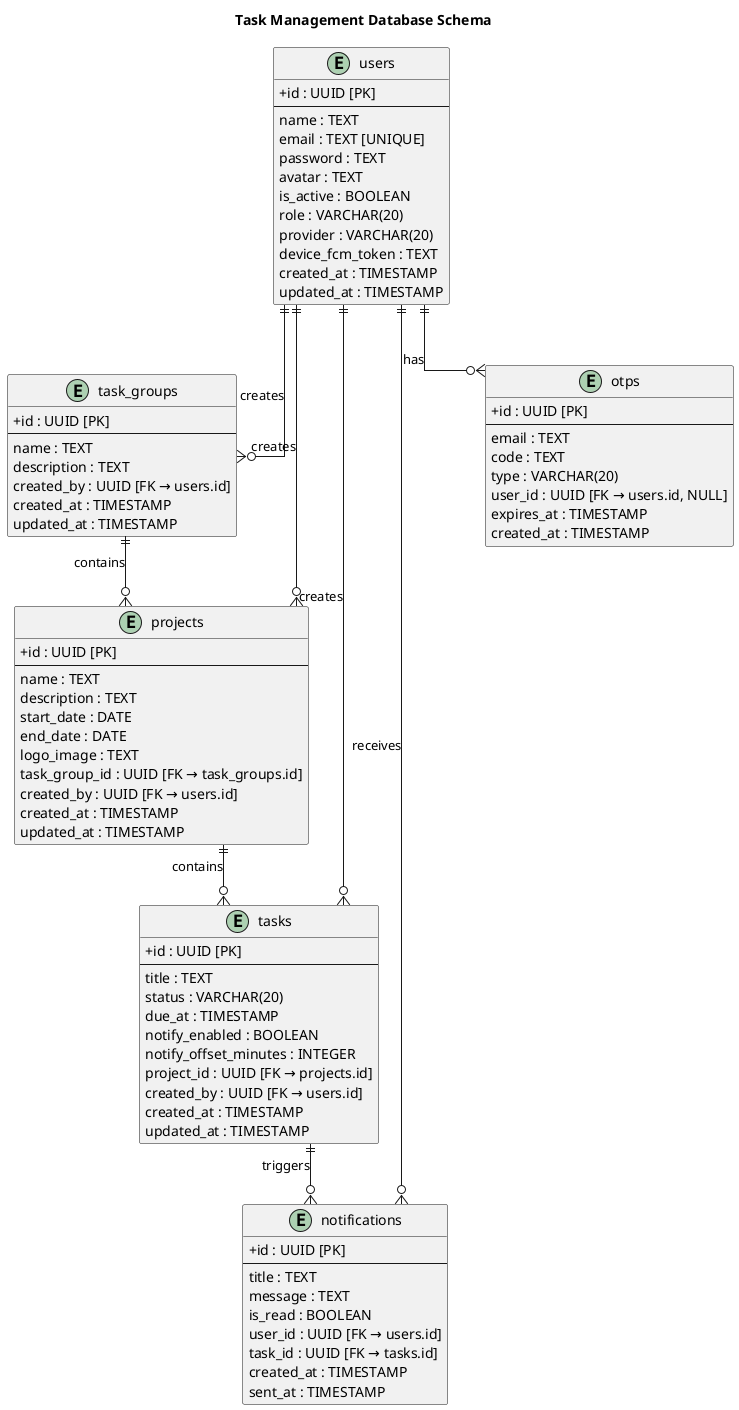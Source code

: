 @startuml
' Configuration
skinparam linetype ortho
skinparam classAttributeIconSize 0
title Task Management Database Schema

entity "users" as users {
  +id : UUID [PK]
  --
  name : TEXT
  email : TEXT [UNIQUE]
  password : TEXT
  avatar : TEXT
  is_active : BOOLEAN
  role : VARCHAR(20)
  provider : VARCHAR(20)
  device_fcm_token : TEXT
  created_at : TIMESTAMP
  updated_at : TIMESTAMP
}

entity "task_groups" as task_groups {
  +id : UUID [PK]
  --
  name : TEXT
  description : TEXT
  created_by : UUID [FK → users.id]
  created_at : TIMESTAMP
  updated_at : TIMESTAMP
}

entity "projects" as projects {
  +id : UUID [PK]
  --
  name : TEXT
  description : TEXT
  start_date : DATE
  end_date : DATE
  logo_image : TEXT
  task_group_id : UUID [FK → task_groups.id]
  created_by : UUID [FK → users.id]
  created_at : TIMESTAMP
  updated_at : TIMESTAMP
}

entity "tasks" as tasks {
  +id : UUID [PK]
  --
  title : TEXT
  status : VARCHAR(20)
  due_at : TIMESTAMP
  notify_enabled : BOOLEAN
  notify_offset_minutes : INTEGER
  project_id : UUID [FK → projects.id]
  created_by : UUID [FK → users.id]
  created_at : TIMESTAMP
  updated_at : TIMESTAMP
}

entity "notifications" as notifications {
  +id : UUID [PK]
  --
  title : TEXT
  message : TEXT
  is_read : BOOLEAN
  user_id : UUID [FK → users.id]
  task_id : UUID [FK → tasks.id]
  created_at : TIMESTAMP
  sent_at : TIMESTAMP
}

entity "otps" as otps {
  +id : UUID [PK]
  --
  email : TEXT
  code : TEXT
  type : VARCHAR(20)
  user_id : UUID [FK → users.id, NULL]
  expires_at : TIMESTAMP
  created_at : TIMESTAMP
}

' Relationships
users ||--o{ task_groups : "creates"
users ||--o{ projects : "creates"
users ||--o{ tasks : "creates"
users ||--o{ notifications : "receives"
users ||--o{ otps : "has"

task_groups ||--o{ projects : "contains"

projects ||--o{ tasks : "contains"
tasks ||--o{ notifications : "triggers"

@enduml
